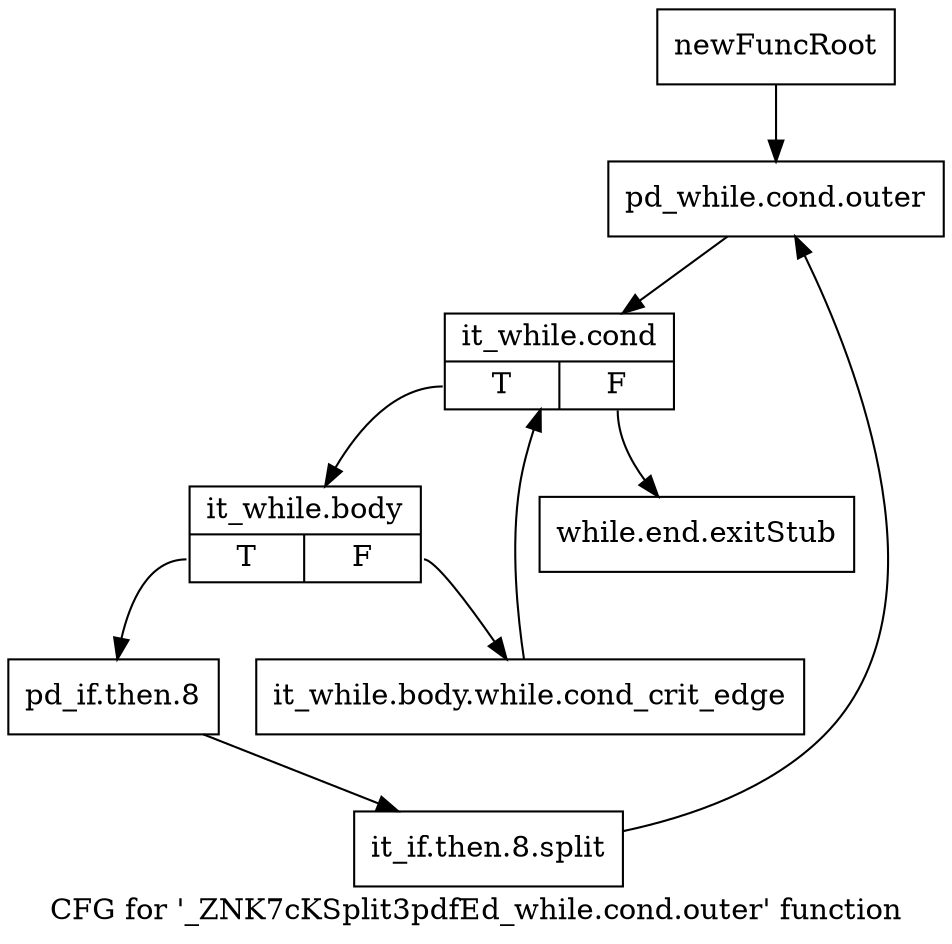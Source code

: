 digraph "CFG for '_ZNK7cKSplit3pdfEd_while.cond.outer' function" {
	label="CFG for '_ZNK7cKSplit3pdfEd_while.cond.outer' function";

	Node0x21f43b0 [shape=record,label="{newFuncRoot}"];
	Node0x21f43b0 -> Node0x21f4450;
	Node0x21f4400 [shape=record,label="{while.end.exitStub}"];
	Node0x21f4450 [shape=record,label="{pd_while.cond.outer}"];
	Node0x21f4450 -> Node0x21f44a0;
	Node0x21f44a0 [shape=record,label="{it_while.cond|{<s0>T|<s1>F}}"];
	Node0x21f44a0:s0 -> Node0x21f44f0;
	Node0x21f44a0:s1 -> Node0x21f4400;
	Node0x21f44f0 [shape=record,label="{it_while.body|{<s0>T|<s1>F}}"];
	Node0x21f44f0:s0 -> Node0x21f4590;
	Node0x21f44f0:s1 -> Node0x21f4540;
	Node0x21f4540 [shape=record,label="{it_while.body.while.cond_crit_edge}"];
	Node0x21f4540 -> Node0x21f44a0;
	Node0x21f4590 [shape=record,label="{pd_if.then.8}"];
	Node0x21f4590 -> Node0x46efae0;
	Node0x46efae0 [shape=record,label="{it_if.then.8.split}"];
	Node0x46efae0 -> Node0x21f4450;
}
